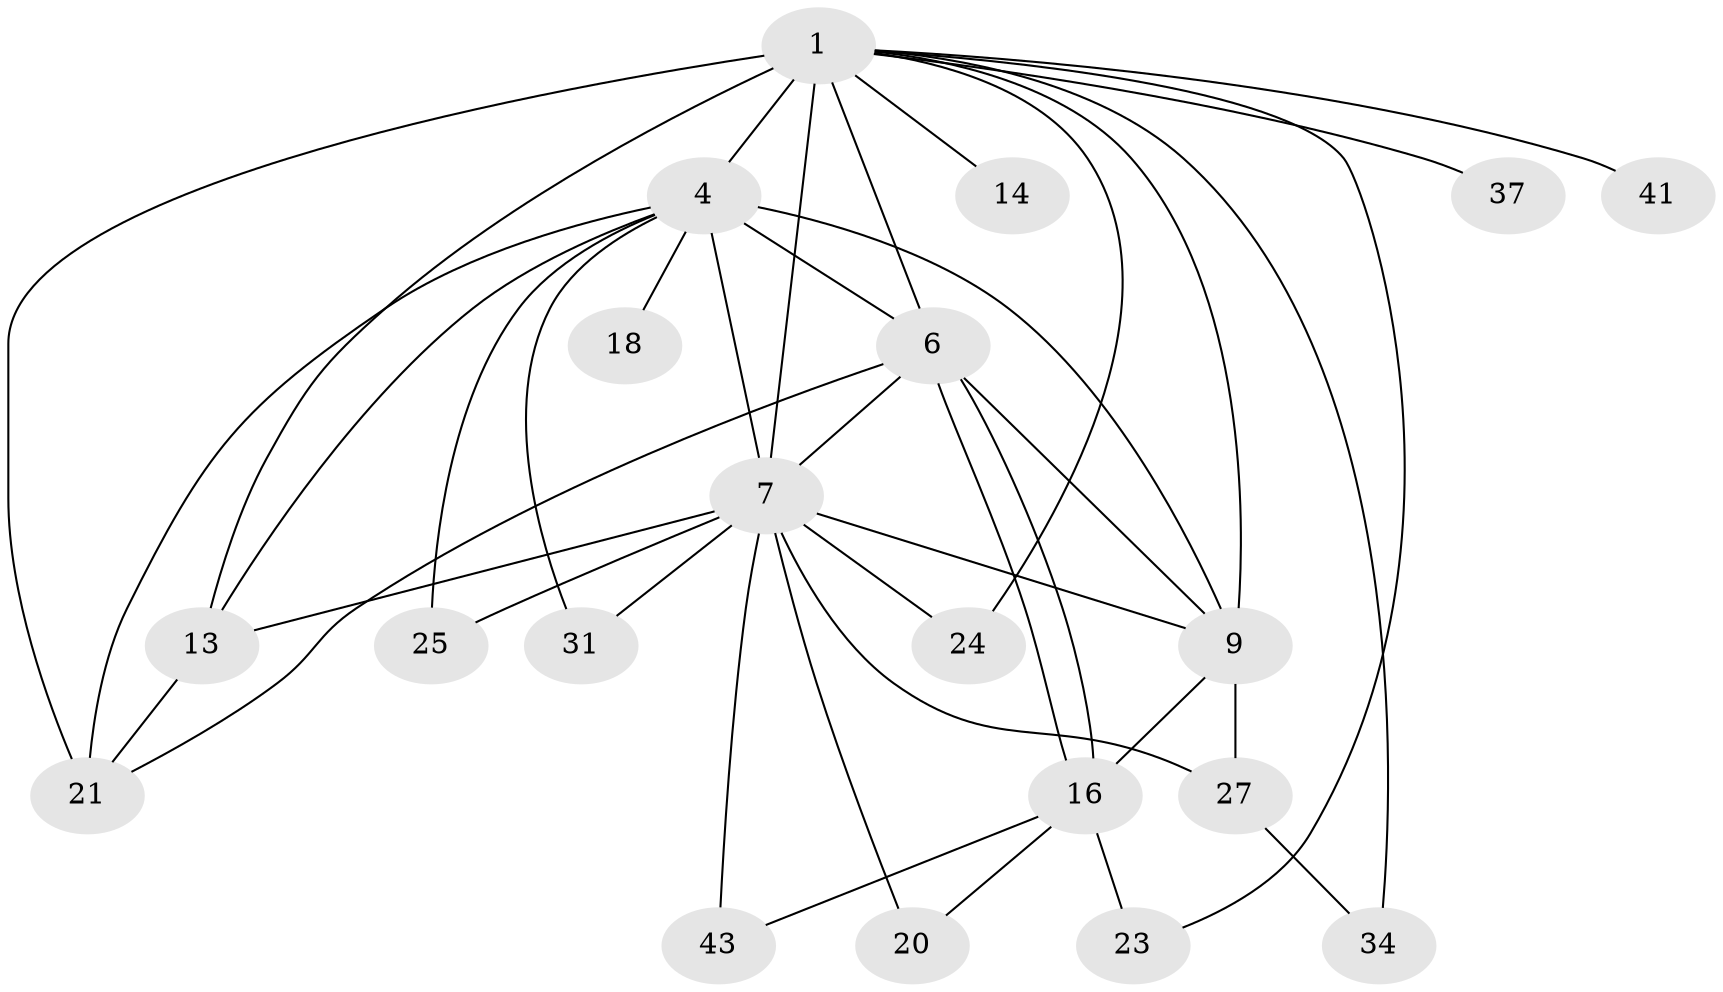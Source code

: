 // original degree distribution, {13: 0.057692307692307696, 18: 0.038461538461538464, 14: 0.019230769230769232, 17: 0.019230769230769232, 16: 0.038461538461538464, 12: 0.019230769230769232, 4: 0.07692307692307693, 5: 0.019230769230769232, 2: 0.5192307692307693, 3: 0.17307692307692307, 6: 0.019230769230769232}
// Generated by graph-tools (version 1.1) at 2025/17/03/04/25 18:17:33]
// undirected, 20 vertices, 40 edges
graph export_dot {
graph [start="1"]
  node [color=gray90,style=filled];
  1 [super="+2"];
  4 [super="+30+22+29+10+5+46"];
  6;
  7 [super="+8+32+15+44+12+42+17"];
  9 [super="+52"];
  13;
  14;
  16 [super="+48"];
  18;
  20;
  21 [super="+39"];
  23;
  24;
  25;
  27;
  31;
  34;
  37;
  41;
  43;
  1 -- 4 [weight=13];
  1 -- 6 [weight=3];
  1 -- 7 [weight=9];
  1 -- 9 [weight=4];
  1 -- 24;
  1 -- 34;
  1 -- 37 [weight=2];
  1 -- 41;
  1 -- 13;
  1 -- 14 [weight=2];
  1 -- 21;
  1 -- 23;
  4 -- 6 [weight=4];
  4 -- 7 [weight=12];
  4 -- 9 [weight=3];
  4 -- 25 [weight=3];
  4 -- 18;
  4 -- 13;
  4 -- 21 [weight=2];
  4 -- 31;
  6 -- 7 [weight=2];
  6 -- 9;
  6 -- 16;
  6 -- 16;
  6 -- 21;
  7 -- 9 [weight=3];
  7 -- 24;
  7 -- 25;
  7 -- 31;
  7 -- 43;
  7 -- 27;
  7 -- 20;
  7 -- 13;
  9 -- 27;
  9 -- 16;
  13 -- 21;
  16 -- 20;
  16 -- 23;
  16 -- 43;
  27 -- 34;
}
